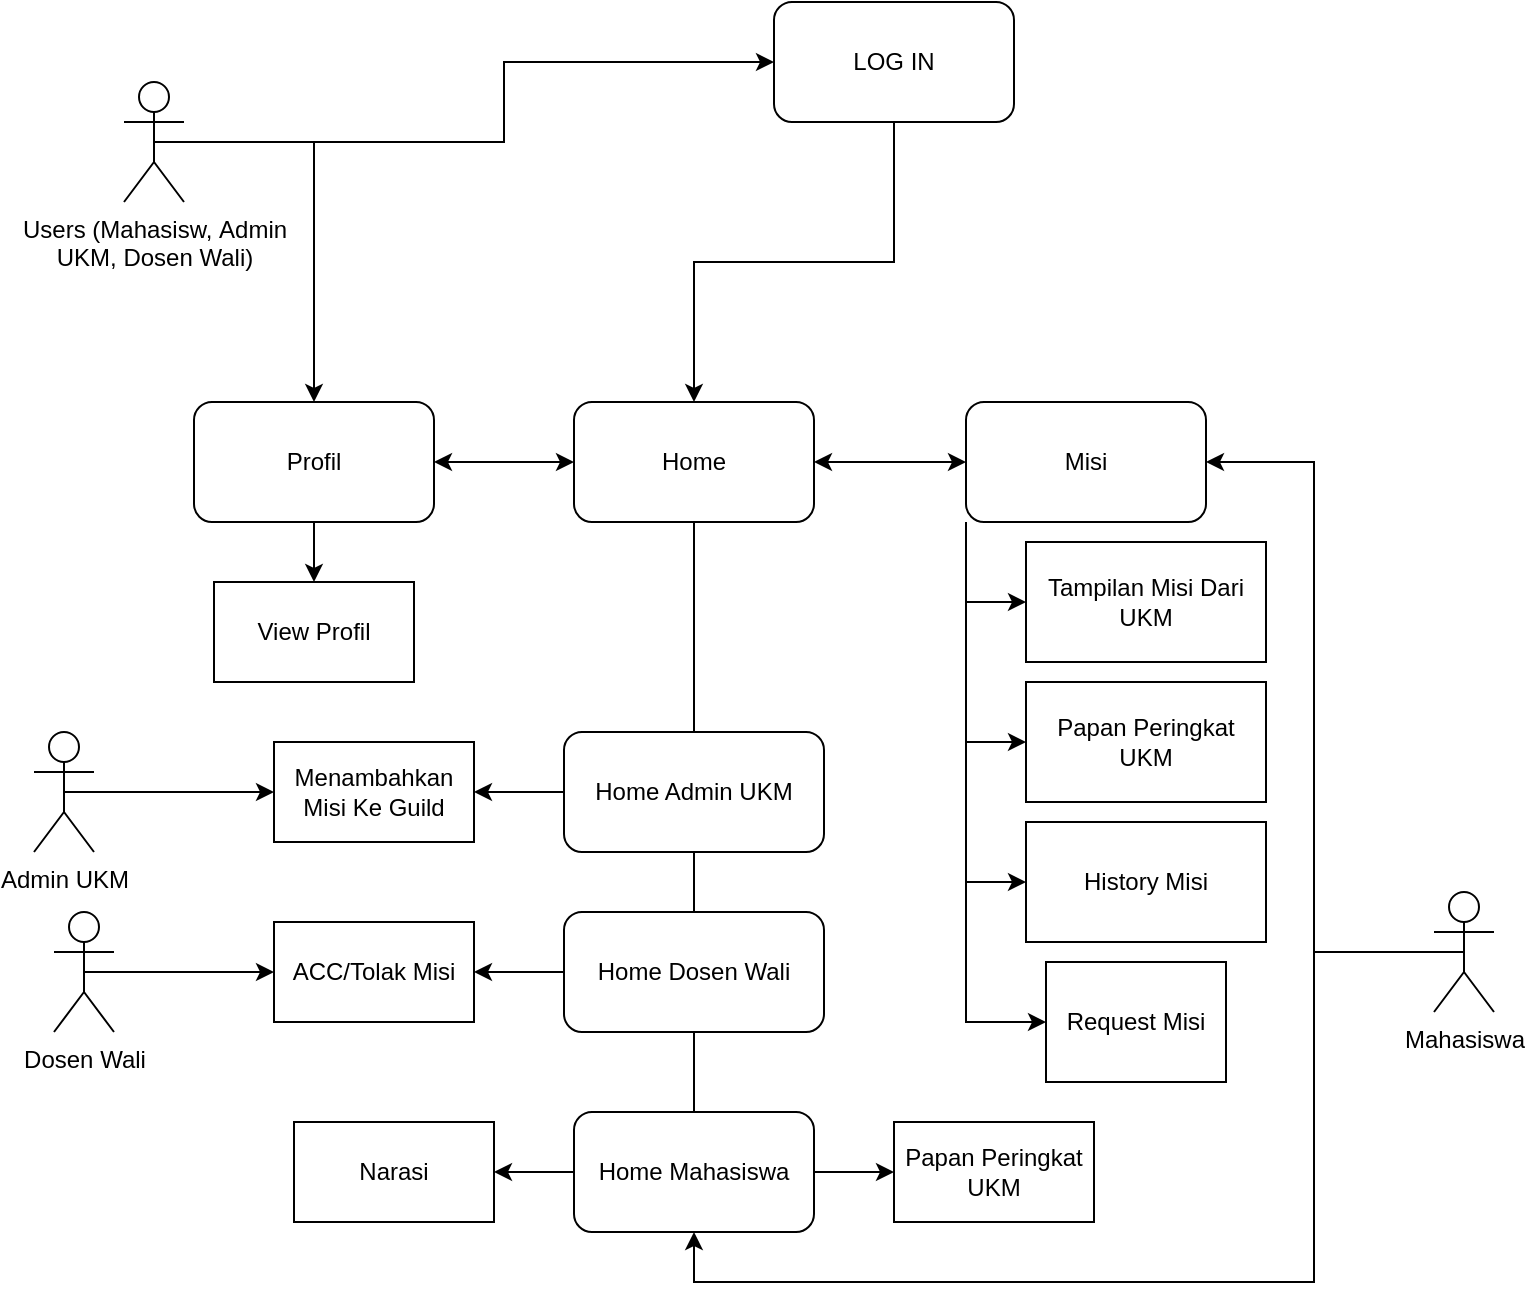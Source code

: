 <mxfile version="24.6.2" type="device">
  <diagram name="Page-1" id="4in450FujL5WbmtTzsgt">
    <mxGraphModel dx="1179" dy="484" grid="1" gridSize="10" guides="1" tooltips="1" connect="1" arrows="1" fold="1" page="1" pageScale="1" pageWidth="850" pageHeight="1100" math="0" shadow="0">
      <root>
        <mxCell id="0" />
        <mxCell id="1" parent="0" />
        <mxCell id="X6_SMgSs1xqBF5ooyhke-20" style="edgeStyle=orthogonalEdgeStyle;rounded=0;orthogonalLoop=1;jettySize=auto;html=1;exitX=0.5;exitY=1;exitDx=0;exitDy=0;entryX=0.5;entryY=0;entryDx=0;entryDy=0;" parent="1" source="X6_SMgSs1xqBF5ooyhke-1" target="X6_SMgSs1xqBF5ooyhke-3" edge="1">
          <mxGeometry relative="1" as="geometry" />
        </mxCell>
        <mxCell id="X6_SMgSs1xqBF5ooyhke-1" value="LOG IN" style="rounded=1;whiteSpace=wrap;html=1;" parent="1" vertex="1">
          <mxGeometry x="720" y="200" width="120" height="60" as="geometry" />
        </mxCell>
        <mxCell id="X6_SMgSs1xqBF5ooyhke-55" style="edgeStyle=orthogonalEdgeStyle;rounded=0;orthogonalLoop=1;jettySize=auto;html=1;exitX=0.5;exitY=1;exitDx=0;exitDy=0;entryX=0.5;entryY=0;entryDx=0;entryDy=0;" parent="1" source="X6_SMgSs1xqBF5ooyhke-2" target="X6_SMgSs1xqBF5ooyhke-54" edge="1">
          <mxGeometry relative="1" as="geometry" />
        </mxCell>
        <mxCell id="X6_SMgSs1xqBF5ooyhke-2" value="Profil" style="rounded=1;whiteSpace=wrap;html=1;" parent="1" vertex="1">
          <mxGeometry x="430" y="400" width="120" height="60" as="geometry" />
        </mxCell>
        <mxCell id="X6_SMgSs1xqBF5ooyhke-3" value="Home" style="rounded=1;whiteSpace=wrap;html=1;" parent="1" vertex="1">
          <mxGeometry x="620" y="400" width="120" height="60" as="geometry" />
        </mxCell>
        <mxCell id="X6_SMgSs1xqBF5ooyhke-49" style="edgeStyle=orthogonalEdgeStyle;rounded=0;orthogonalLoop=1;jettySize=auto;html=1;exitX=1;exitY=0.5;exitDx=0;exitDy=0;" parent="1" source="X6_SMgSs1xqBF5ooyhke-4" target="X6_SMgSs1xqBF5ooyhke-47" edge="1">
          <mxGeometry relative="1" as="geometry" />
        </mxCell>
        <mxCell id="X6_SMgSs1xqBF5ooyhke-50" style="edgeStyle=orthogonalEdgeStyle;rounded=0;orthogonalLoop=1;jettySize=auto;html=1;exitX=0;exitY=0.5;exitDx=0;exitDy=0;entryX=1;entryY=0.5;entryDx=0;entryDy=0;" parent="1" source="X6_SMgSs1xqBF5ooyhke-4" target="X6_SMgSs1xqBF5ooyhke-48" edge="1">
          <mxGeometry relative="1" as="geometry">
            <mxPoint x="580" y="785" as="targetPoint" />
          </mxGeometry>
        </mxCell>
        <mxCell id="X6_SMgSs1xqBF5ooyhke-4" value="Home Mahasiswa" style="rounded=1;whiteSpace=wrap;html=1;" parent="1" vertex="1">
          <mxGeometry x="620" y="755" width="120" height="60" as="geometry" />
        </mxCell>
        <mxCell id="X6_SMgSs1xqBF5ooyhke-27" value="" style="endArrow=none;html=1;rounded=0;entryX=0.5;entryY=1;entryDx=0;entryDy=0;exitX=0.5;exitY=0;exitDx=0;exitDy=0;" parent="1" source="X6_SMgSs1xqBF5ooyhke-16" target="X6_SMgSs1xqBF5ooyhke-3" edge="1">
          <mxGeometry width="50" height="50" relative="1" as="geometry">
            <mxPoint x="690" y="710" as="sourcePoint" />
            <mxPoint x="740" y="660" as="targetPoint" />
          </mxGeometry>
        </mxCell>
        <mxCell id="X6_SMgSs1xqBF5ooyhke-29" value="" style="endArrow=none;html=1;rounded=0;entryX=0.5;entryY=1;entryDx=0;entryDy=0;exitX=0.5;exitY=0;exitDx=0;exitDy=0;" parent="1" target="X6_SMgSs1xqBF5ooyhke-3" edge="1">
          <mxGeometry width="50" height="50" relative="1" as="geometry">
            <mxPoint x="680" y="745" as="sourcePoint" />
            <mxPoint x="690" y="470" as="targetPoint" />
          </mxGeometry>
        </mxCell>
        <mxCell id="X6_SMgSs1xqBF5ooyhke-30" value="" style="endArrow=none;html=1;rounded=0;entryX=0.5;entryY=1;entryDx=0;entryDy=0;exitX=0.5;exitY=0;exitDx=0;exitDy=0;" parent="1" source="X6_SMgSs1xqBF5ooyhke-17" target="X6_SMgSs1xqBF5ooyhke-3" edge="1">
          <mxGeometry width="50" height="50" relative="1" as="geometry">
            <mxPoint x="690" y="650" as="sourcePoint" />
            <mxPoint x="690" y="470" as="targetPoint" />
          </mxGeometry>
        </mxCell>
        <mxCell id="X6_SMgSs1xqBF5ooyhke-32" value="" style="endArrow=none;html=1;rounded=0;entryX=0.5;entryY=1;entryDx=0;entryDy=0;exitX=0.5;exitY=0;exitDx=0;exitDy=0;" parent="1" source="X6_SMgSs1xqBF5ooyhke-16" target="X6_SMgSs1xqBF5ooyhke-3" edge="1">
          <mxGeometry width="50" height="50" relative="1" as="geometry">
            <mxPoint x="795" y="670" as="sourcePoint" />
            <mxPoint x="690" y="470" as="targetPoint" />
          </mxGeometry>
        </mxCell>
        <mxCell id="X6_SMgSs1xqBF5ooyhke-33" value="" style="endArrow=none;html=1;rounded=0;entryX=0.5;entryY=1;entryDx=0;entryDy=0;exitX=0.5;exitY=0;exitDx=0;exitDy=0;" parent="1" source="X6_SMgSs1xqBF5ooyhke-4" target="X6_SMgSs1xqBF5ooyhke-16" edge="1">
          <mxGeometry width="50" height="50" relative="1" as="geometry">
            <mxPoint x="680" y="835" as="sourcePoint" />
            <mxPoint x="680" y="535" as="targetPoint" />
          </mxGeometry>
        </mxCell>
        <mxCell id="X6_SMgSs1xqBF5ooyhke-76" style="edgeStyle=orthogonalEdgeStyle;rounded=0;orthogonalLoop=1;jettySize=auto;html=1;exitX=0;exitY=0.5;exitDx=0;exitDy=0;" parent="1" source="X6_SMgSs1xqBF5ooyhke-16" target="X6_SMgSs1xqBF5ooyhke-40" edge="1">
          <mxGeometry relative="1" as="geometry" />
        </mxCell>
        <mxCell id="X6_SMgSs1xqBF5ooyhke-16" value="Home Admin UKM" style="rounded=1;whiteSpace=wrap;html=1;" parent="1" vertex="1">
          <mxGeometry x="615" y="565" width="130" height="60" as="geometry" />
        </mxCell>
        <mxCell id="X6_SMgSs1xqBF5ooyhke-34" value="ACC/Tolak Misi" style="rounded=0;whiteSpace=wrap;html=1;" parent="1" vertex="1">
          <mxGeometry x="470" y="660" width="100" height="50" as="geometry" />
        </mxCell>
        <mxCell id="X6_SMgSs1xqBF5ooyhke-37" style="edgeStyle=orthogonalEdgeStyle;rounded=0;orthogonalLoop=1;jettySize=auto;html=1;exitX=0;exitY=0.5;exitDx=0;exitDy=0;" parent="1" source="X6_SMgSs1xqBF5ooyhke-17" target="X6_SMgSs1xqBF5ooyhke-34" edge="1">
          <mxGeometry relative="1" as="geometry" />
        </mxCell>
        <mxCell id="X6_SMgSs1xqBF5ooyhke-17" value="Home Dosen Wali" style="rounded=1;whiteSpace=wrap;html=1;" parent="1" vertex="1">
          <mxGeometry x="615" y="655" width="130" height="60" as="geometry" />
        </mxCell>
        <mxCell id="X6_SMgSs1xqBF5ooyhke-40" value="Menambahkan Misi Ke Guild" style="rounded=0;whiteSpace=wrap;html=1;" parent="1" vertex="1">
          <mxGeometry x="470" y="570" width="100" height="50" as="geometry" />
        </mxCell>
        <mxCell id="X6_SMgSs1xqBF5ooyhke-64" style="edgeStyle=orthogonalEdgeStyle;rounded=0;orthogonalLoop=1;jettySize=auto;html=1;exitX=0;exitY=1;exitDx=0;exitDy=0;entryX=0;entryY=0.5;entryDx=0;entryDy=0;" parent="1" source="X6_SMgSs1xqBF5ooyhke-45" target="X6_SMgSs1xqBF5ooyhke-58" edge="1">
          <mxGeometry relative="1" as="geometry" />
        </mxCell>
        <mxCell id="X6_SMgSs1xqBF5ooyhke-65" style="edgeStyle=orthogonalEdgeStyle;rounded=0;orthogonalLoop=1;jettySize=auto;html=1;exitX=0;exitY=1;exitDx=0;exitDy=0;entryX=0;entryY=0.5;entryDx=0;entryDy=0;" parent="1" source="X6_SMgSs1xqBF5ooyhke-45" target="X6_SMgSs1xqBF5ooyhke-59" edge="1">
          <mxGeometry relative="1" as="geometry" />
        </mxCell>
        <mxCell id="X6_SMgSs1xqBF5ooyhke-66" style="edgeStyle=orthogonalEdgeStyle;rounded=0;orthogonalLoop=1;jettySize=auto;html=1;exitX=0;exitY=1;exitDx=0;exitDy=0;entryX=0;entryY=0.5;entryDx=0;entryDy=0;" parent="1" source="X6_SMgSs1xqBF5ooyhke-45" target="X6_SMgSs1xqBF5ooyhke-60" edge="1">
          <mxGeometry relative="1" as="geometry" />
        </mxCell>
        <mxCell id="OZ1owtazslaUiDSq3sJV-2" style="edgeStyle=orthogonalEdgeStyle;rounded=0;orthogonalLoop=1;jettySize=auto;html=1;exitX=0;exitY=1;exitDx=0;exitDy=0;entryX=0;entryY=0.5;entryDx=0;entryDy=0;" parent="1" source="X6_SMgSs1xqBF5ooyhke-45" target="OZ1owtazslaUiDSq3sJV-1" edge="1">
          <mxGeometry relative="1" as="geometry" />
        </mxCell>
        <mxCell id="X6_SMgSs1xqBF5ooyhke-45" value="Misi" style="rounded=1;whiteSpace=wrap;html=1;" parent="1" vertex="1">
          <mxGeometry x="816" y="400" width="120" height="60" as="geometry" />
        </mxCell>
        <mxCell id="X6_SMgSs1xqBF5ooyhke-47" value="Papan Peringkat UKM" style="rounded=0;whiteSpace=wrap;html=1;" parent="1" vertex="1">
          <mxGeometry x="780" y="760" width="100" height="50" as="geometry" />
        </mxCell>
        <mxCell id="X6_SMgSs1xqBF5ooyhke-48" value="Narasi" style="rounded=0;whiteSpace=wrap;html=1;" parent="1" vertex="1">
          <mxGeometry x="480" y="760" width="100" height="50" as="geometry" />
        </mxCell>
        <mxCell id="X6_SMgSs1xqBF5ooyhke-53" value="" style="endArrow=classic;startArrow=classic;html=1;rounded=0;entryX=0;entryY=0.5;entryDx=0;entryDy=0;exitX=1;exitY=0.5;exitDx=0;exitDy=0;" parent="1" source="X6_SMgSs1xqBF5ooyhke-2" target="X6_SMgSs1xqBF5ooyhke-3" edge="1">
          <mxGeometry width="50" height="50" relative="1" as="geometry">
            <mxPoint x="750" y="440" as="sourcePoint" />
            <mxPoint x="810" y="440" as="targetPoint" />
          </mxGeometry>
        </mxCell>
        <mxCell id="X6_SMgSs1xqBF5ooyhke-54" value="View Profil" style="rounded=0;whiteSpace=wrap;html=1;" parent="1" vertex="1">
          <mxGeometry x="440" y="490" width="100" height="50" as="geometry" />
        </mxCell>
        <mxCell id="X6_SMgSs1xqBF5ooyhke-58" value="Tampilan Misi Dari UKM" style="rounded=0;whiteSpace=wrap;html=1;" parent="1" vertex="1">
          <mxGeometry x="846" y="470" width="120" height="60" as="geometry" />
        </mxCell>
        <mxCell id="X6_SMgSs1xqBF5ooyhke-59" value="Papan Peringkat UKM" style="rounded=0;whiteSpace=wrap;html=1;" parent="1" vertex="1">
          <mxGeometry x="846" y="540" width="120" height="60" as="geometry" />
        </mxCell>
        <mxCell id="X6_SMgSs1xqBF5ooyhke-60" value="Request Misi" style="rounded=0;whiteSpace=wrap;html=1;" parent="1" vertex="1">
          <mxGeometry x="856" y="680" width="90" height="60" as="geometry" />
        </mxCell>
        <mxCell id="X6_SMgSs1xqBF5ooyhke-91" style="edgeStyle=orthogonalEdgeStyle;rounded=0;orthogonalLoop=1;jettySize=auto;html=1;exitX=0.5;exitY=0.5;exitDx=0;exitDy=0;exitPerimeter=0;entryX=1;entryY=0.5;entryDx=0;entryDy=0;" parent="1" source="X6_SMgSs1xqBF5ooyhke-67" target="X6_SMgSs1xqBF5ooyhke-45" edge="1">
          <mxGeometry relative="1" as="geometry">
            <Array as="points">
              <mxPoint x="990" y="675" />
              <mxPoint x="990" y="430" />
            </Array>
          </mxGeometry>
        </mxCell>
        <mxCell id="X6_SMgSs1xqBF5ooyhke-92" style="edgeStyle=orthogonalEdgeStyle;rounded=0;orthogonalLoop=1;jettySize=auto;html=1;exitX=0.5;exitY=0.5;exitDx=0;exitDy=0;exitPerimeter=0;entryX=0.5;entryY=1;entryDx=0;entryDy=0;" parent="1" source="X6_SMgSs1xqBF5ooyhke-67" target="X6_SMgSs1xqBF5ooyhke-4" edge="1">
          <mxGeometry relative="1" as="geometry">
            <Array as="points">
              <mxPoint x="990" y="675" />
              <mxPoint x="990" y="840" />
              <mxPoint x="680" y="840" />
            </Array>
          </mxGeometry>
        </mxCell>
        <mxCell id="X6_SMgSs1xqBF5ooyhke-67" value="Mahasiswa" style="shape=umlActor;verticalLabelPosition=bottom;verticalAlign=top;html=1;outlineConnect=0;" parent="1" vertex="1">
          <mxGeometry x="1050" y="645" width="30" height="60" as="geometry" />
        </mxCell>
        <mxCell id="X6_SMgSs1xqBF5ooyhke-89" style="edgeStyle=orthogonalEdgeStyle;rounded=0;orthogonalLoop=1;jettySize=auto;html=1;exitX=0.5;exitY=0.5;exitDx=0;exitDy=0;exitPerimeter=0;entryX=0;entryY=0.5;entryDx=0;entryDy=0;" parent="1" source="X6_SMgSs1xqBF5ooyhke-69" target="X6_SMgSs1xqBF5ooyhke-34" edge="1">
          <mxGeometry relative="1" as="geometry" />
        </mxCell>
        <mxCell id="X6_SMgSs1xqBF5ooyhke-69" value="Dosen Wali" style="shape=umlActor;verticalLabelPosition=bottom;verticalAlign=top;html=1;outlineConnect=0;" parent="1" vertex="1">
          <mxGeometry x="360" y="655" width="30" height="60" as="geometry" />
        </mxCell>
        <mxCell id="X6_SMgSs1xqBF5ooyhke-90" style="edgeStyle=orthogonalEdgeStyle;rounded=0;orthogonalLoop=1;jettySize=auto;html=1;exitX=0.5;exitY=0.5;exitDx=0;exitDy=0;exitPerimeter=0;entryX=0;entryY=0.5;entryDx=0;entryDy=0;" parent="1" source="X6_SMgSs1xqBF5ooyhke-70" target="X6_SMgSs1xqBF5ooyhke-40" edge="1">
          <mxGeometry relative="1" as="geometry" />
        </mxCell>
        <mxCell id="X6_SMgSs1xqBF5ooyhke-70" value="Admin UKM" style="shape=umlActor;verticalLabelPosition=bottom;verticalAlign=top;html=1;outlineConnect=0;" parent="1" vertex="1">
          <mxGeometry x="350" y="565" width="30" height="60" as="geometry" />
        </mxCell>
        <mxCell id="X6_SMgSs1xqBF5ooyhke-75" value="" style="endArrow=classic;startArrow=classic;html=1;rounded=0;exitX=1;exitY=0.5;exitDx=0;exitDy=0;" parent="1" source="X6_SMgSs1xqBF5ooyhke-3" target="X6_SMgSs1xqBF5ooyhke-45" edge="1">
          <mxGeometry width="50" height="50" relative="1" as="geometry">
            <mxPoint x="400" y="440" as="sourcePoint" />
            <mxPoint x="440" y="440" as="targetPoint" />
          </mxGeometry>
        </mxCell>
        <mxCell id="X6_SMgSs1xqBF5ooyhke-85" style="edgeStyle=orthogonalEdgeStyle;rounded=0;orthogonalLoop=1;jettySize=auto;html=1;exitX=0.5;exitY=0.5;exitDx=0;exitDy=0;exitPerimeter=0;entryX=0;entryY=0.5;entryDx=0;entryDy=0;" parent="1" source="X6_SMgSs1xqBF5ooyhke-80" target="X6_SMgSs1xqBF5ooyhke-1" edge="1">
          <mxGeometry relative="1" as="geometry">
            <Array as="points">
              <mxPoint x="585" y="270" />
              <mxPoint x="585" y="230" />
            </Array>
          </mxGeometry>
        </mxCell>
        <mxCell id="X6_SMgSs1xqBF5ooyhke-86" style="edgeStyle=orthogonalEdgeStyle;rounded=0;orthogonalLoop=1;jettySize=auto;html=1;exitX=0.5;exitY=0.5;exitDx=0;exitDy=0;exitPerimeter=0;entryX=0.5;entryY=0;entryDx=0;entryDy=0;" parent="1" source="X6_SMgSs1xqBF5ooyhke-80" target="X6_SMgSs1xqBF5ooyhke-2" edge="1">
          <mxGeometry relative="1" as="geometry">
            <Array as="points">
              <mxPoint x="490" y="270" />
            </Array>
          </mxGeometry>
        </mxCell>
        <mxCell id="X6_SMgSs1xqBF5ooyhke-80" value="Users (Mahasisw,&amp;nbsp;&lt;span style=&quot;background-color: initial;&quot;&gt;Admin&lt;/span&gt;&lt;div&gt;&lt;span style=&quot;background-color: initial;&quot;&gt;UKM, Dosen Wali)&lt;/span&gt;&lt;/div&gt;" style="shape=umlActor;verticalLabelPosition=bottom;verticalAlign=top;html=1;outlineConnect=0;" parent="1" vertex="1">
          <mxGeometry x="395" y="240" width="30" height="60" as="geometry" />
        </mxCell>
        <mxCell id="OZ1owtazslaUiDSq3sJV-1" value="History Misi" style="rounded=0;whiteSpace=wrap;html=1;" parent="1" vertex="1">
          <mxGeometry x="846" y="610" width="120" height="60" as="geometry" />
        </mxCell>
      </root>
    </mxGraphModel>
  </diagram>
</mxfile>

